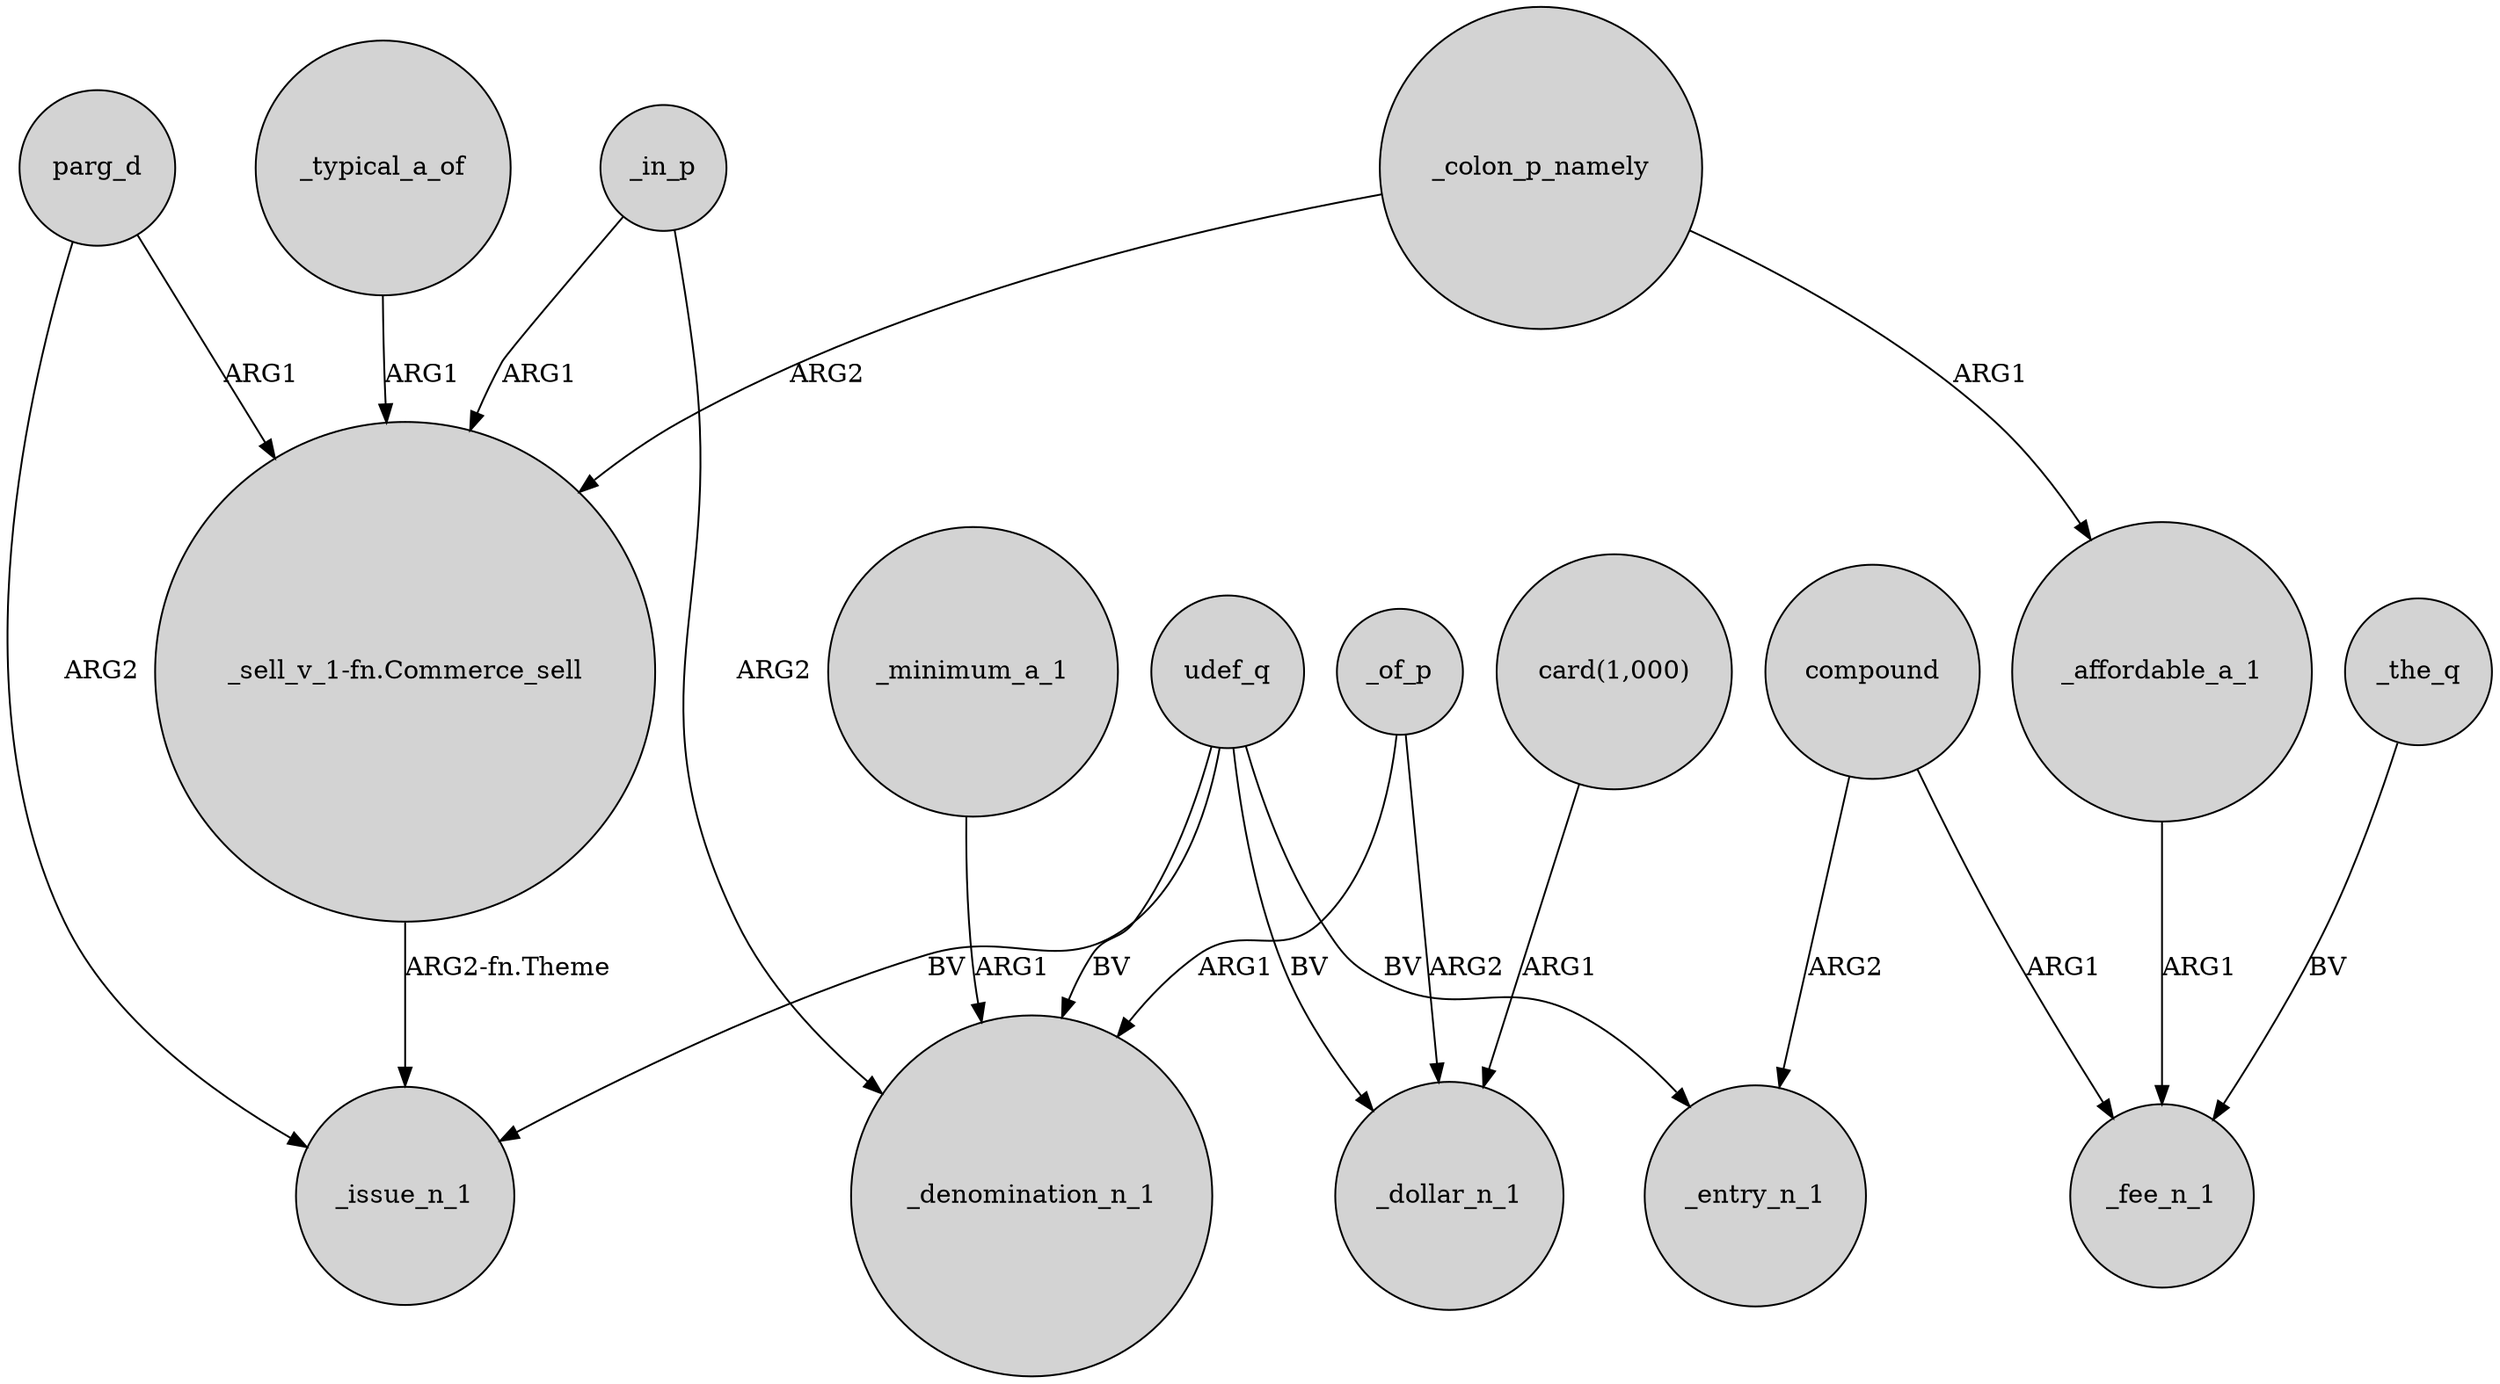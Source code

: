 digraph {
	node [shape=circle style=filled]
	compound -> _entry_n_1 [label=ARG2]
	_typical_a_of -> "_sell_v_1-fn.Commerce_sell" [label=ARG1]
	"_sell_v_1-fn.Commerce_sell" -> _issue_n_1 [label="ARG2-fn.Theme"]
	_minimum_a_1 -> _denomination_n_1 [label=ARG1]
	_the_q -> _fee_n_1 [label=BV]
	_in_p -> _denomination_n_1 [label=ARG2]
	_affordable_a_1 -> _fee_n_1 [label=ARG1]
	parg_d -> "_sell_v_1-fn.Commerce_sell" [label=ARG1]
	"card(1,000)" -> _dollar_n_1 [label=ARG1]
	_in_p -> "_sell_v_1-fn.Commerce_sell" [label=ARG1]
	_colon_p_namely -> "_sell_v_1-fn.Commerce_sell" [label=ARG2]
	_of_p -> _denomination_n_1 [label=ARG1]
	udef_q -> _issue_n_1 [label=BV]
	udef_q -> _denomination_n_1 [label=BV]
	_colon_p_namely -> _affordable_a_1 [label=ARG1]
	udef_q -> _entry_n_1 [label=BV]
	parg_d -> _issue_n_1 [label=ARG2]
	_of_p -> _dollar_n_1 [label=ARG2]
	compound -> _fee_n_1 [label=ARG1]
	udef_q -> _dollar_n_1 [label=BV]
}
